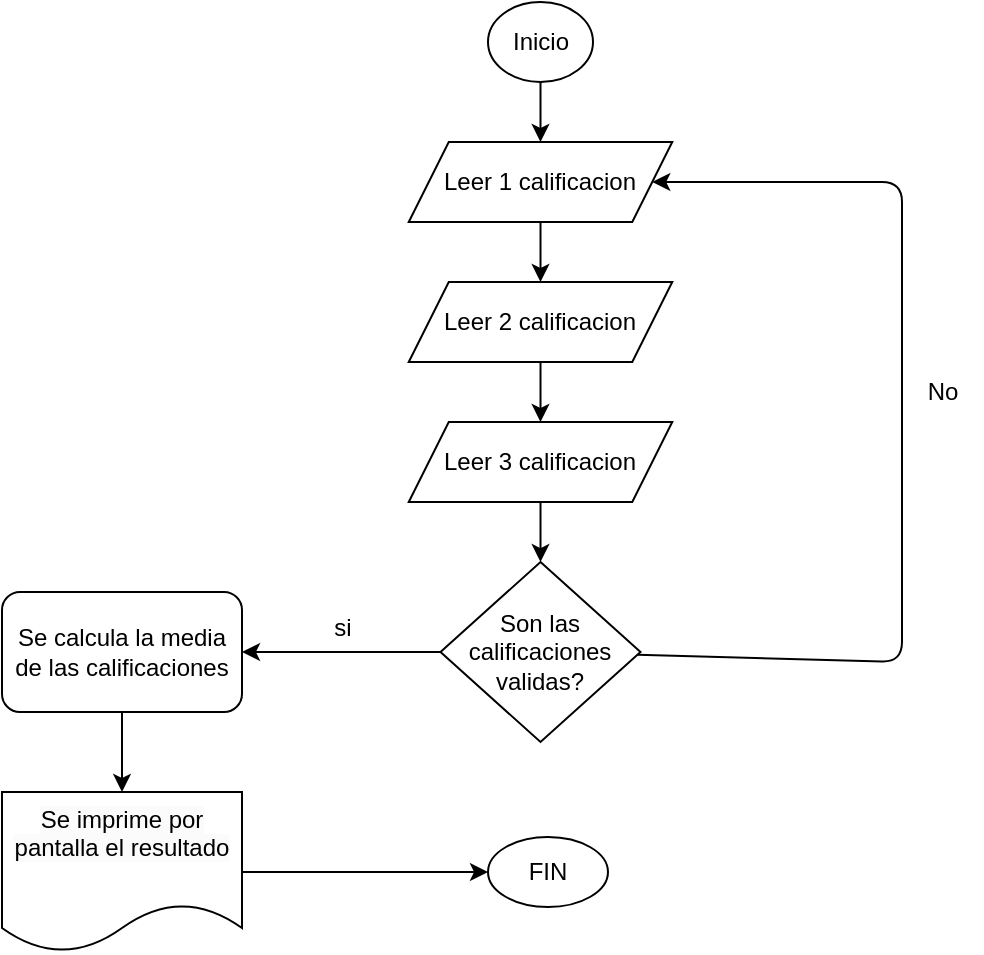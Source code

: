 <mxfile>
    <diagram id="XJlmEdWzvLLWDxfl08XN" name="Page-1">
        <mxGraphModel dx="881" dy="617" grid="1" gridSize="10" guides="1" tooltips="1" connect="1" arrows="1" fold="1" page="1" pageScale="1" pageWidth="850" pageHeight="1100" math="0" shadow="0">
            <root>
                <mxCell id="0"/>
                <mxCell id="1" parent="0"/>
                <mxCell id="2" style="edgeStyle=none;html=1;" edge="1" parent="1" source="3" target="5">
                    <mxGeometry relative="1" as="geometry"/>
                </mxCell>
                <mxCell id="3" value="Inicio" style="ellipse;whiteSpace=wrap;html=1;" vertex="1" parent="1">
                    <mxGeometry x="373" y="30" width="52.5" height="40" as="geometry"/>
                </mxCell>
                <mxCell id="26" style="edgeStyle=none;html=1;" edge="1" parent="1" source="5" target="23">
                    <mxGeometry relative="1" as="geometry"/>
                </mxCell>
                <mxCell id="5" value="Leer 1 calificacion" style="shape=parallelogram;perimeter=parallelogramPerimeter;whiteSpace=wrap;html=1;fixedSize=1;" vertex="1" parent="1">
                    <mxGeometry x="333.38" y="100" width="131.75" height="40" as="geometry"/>
                </mxCell>
                <mxCell id="9" value="No" style="text;html=1;align=center;verticalAlign=middle;resizable=0;points=[];autosize=1;strokeColor=none;fillColor=none;" vertex="1" parent="1">
                    <mxGeometry x="580" y="210" width="40" height="30" as="geometry"/>
                </mxCell>
                <mxCell id="14" value="" style="edgeStyle=none;html=1;" edge="1" parent="1" source="10" target="13">
                    <mxGeometry relative="1" as="geometry"/>
                </mxCell>
                <mxCell id="31" style="edgeStyle=none;html=1;" edge="1" parent="1" source="10" target="5">
                    <mxGeometry relative="1" as="geometry">
                        <mxPoint x="590" y="270" as="targetPoint"/>
                        <Array as="points">
                            <mxPoint x="580" y="360"/>
                            <mxPoint x="580" y="120"/>
                        </Array>
                    </mxGeometry>
                </mxCell>
                <mxCell id="10" value="Son las calificaciones validas?" style="rhombus;whiteSpace=wrap;html=1;" vertex="1" parent="1">
                    <mxGeometry x="349.25" y="310" width="100" height="90" as="geometry"/>
                </mxCell>
                <mxCell id="21" value="" style="edgeStyle=none;html=1;" edge="1" parent="1" source="13" target="19">
                    <mxGeometry relative="1" as="geometry"/>
                </mxCell>
                <mxCell id="13" value="Se calcula la media de las calificaciones" style="rounded=1;whiteSpace=wrap;html=1;" vertex="1" parent="1">
                    <mxGeometry x="130" y="325" width="120" height="60" as="geometry"/>
                </mxCell>
                <mxCell id="17" value="FIN" style="ellipse;whiteSpace=wrap;html=1;rounded=1;" vertex="1" parent="1">
                    <mxGeometry x="373" y="447.5" width="60" height="35" as="geometry"/>
                </mxCell>
                <mxCell id="22" style="edgeStyle=none;html=1;" edge="1" parent="1" source="19" target="17">
                    <mxGeometry relative="1" as="geometry"/>
                </mxCell>
                <mxCell id="19" value="&#xa;&lt;span style=&quot;color: rgb(0, 0, 0); font-family: Helvetica; font-size: 12px; font-style: normal; font-variant-ligatures: normal; font-variant-caps: normal; font-weight: 400; letter-spacing: normal; orphans: 2; text-align: center; text-indent: 0px; text-transform: none; widows: 2; word-spacing: 0px; -webkit-text-stroke-width: 0px; white-space: normal; background-color: rgb(251, 251, 251); text-decoration-thickness: initial; text-decoration-style: initial; text-decoration-color: initial; display: inline !important; float: none;&quot;&gt;Se imprime por pantalla el resultado&lt;/span&gt;&#xa;&#xa;" style="shape=document;whiteSpace=wrap;html=1;boundedLbl=1;" vertex="1" parent="1">
                    <mxGeometry x="130" y="425" width="120" height="80" as="geometry"/>
                </mxCell>
                <mxCell id="27" style="edgeStyle=none;html=1;" edge="1" parent="1" source="23" target="24">
                    <mxGeometry relative="1" as="geometry"/>
                </mxCell>
                <mxCell id="23" value="Leer 2 calificacion" style="shape=parallelogram;perimeter=parallelogramPerimeter;whiteSpace=wrap;html=1;fixedSize=1;" vertex="1" parent="1">
                    <mxGeometry x="333.38" y="170" width="131.75" height="40" as="geometry"/>
                </mxCell>
                <mxCell id="28" value="" style="edgeStyle=none;html=1;" edge="1" parent="1" source="24" target="10">
                    <mxGeometry relative="1" as="geometry"/>
                </mxCell>
                <mxCell id="24" value="Leer 3 calificacion" style="shape=parallelogram;perimeter=parallelogramPerimeter;whiteSpace=wrap;html=1;fixedSize=1;" vertex="1" parent="1">
                    <mxGeometry x="333.38" y="240" width="131.75" height="40" as="geometry"/>
                </mxCell>
                <mxCell id="33" value="si" style="text;html=1;align=center;verticalAlign=middle;resizable=0;points=[];autosize=1;strokeColor=none;fillColor=none;" vertex="1" parent="1">
                    <mxGeometry x="285" y="328" width="30" height="30" as="geometry"/>
                </mxCell>
            </root>
        </mxGraphModel>
    </diagram>
</mxfile>